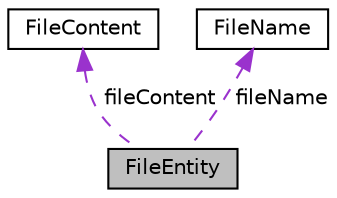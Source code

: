 digraph "FileEntity"
{
  edge [fontname="Helvetica",fontsize="10",labelfontname="Helvetica",labelfontsize="10"];
  node [fontname="Helvetica",fontsize="10",shape=record];
  Node1 [label="FileEntity",height=0.2,width=0.4,color="black", fillcolor="grey75", style="filled", fontcolor="black"];
  Node2 -> Node1 [dir="back",color="darkorchid3",fontsize="10",style="dashed",label=" fileContent" ,fontname="Helvetica"];
  Node2 [label="FileContent",height=0.2,width=0.4,color="black", fillcolor="white", style="filled",URL="$classFileContent.html",tooltip="ValueObject for file content. "];
  Node3 -> Node1 [dir="back",color="darkorchid3",fontsize="10",style="dashed",label=" fileName" ,fontname="Helvetica"];
  Node3 [label="FileName",height=0.2,width=0.4,color="black", fillcolor="white", style="filled",URL="$classFileName.html",tooltip="ValueObject for file name. "];
}
